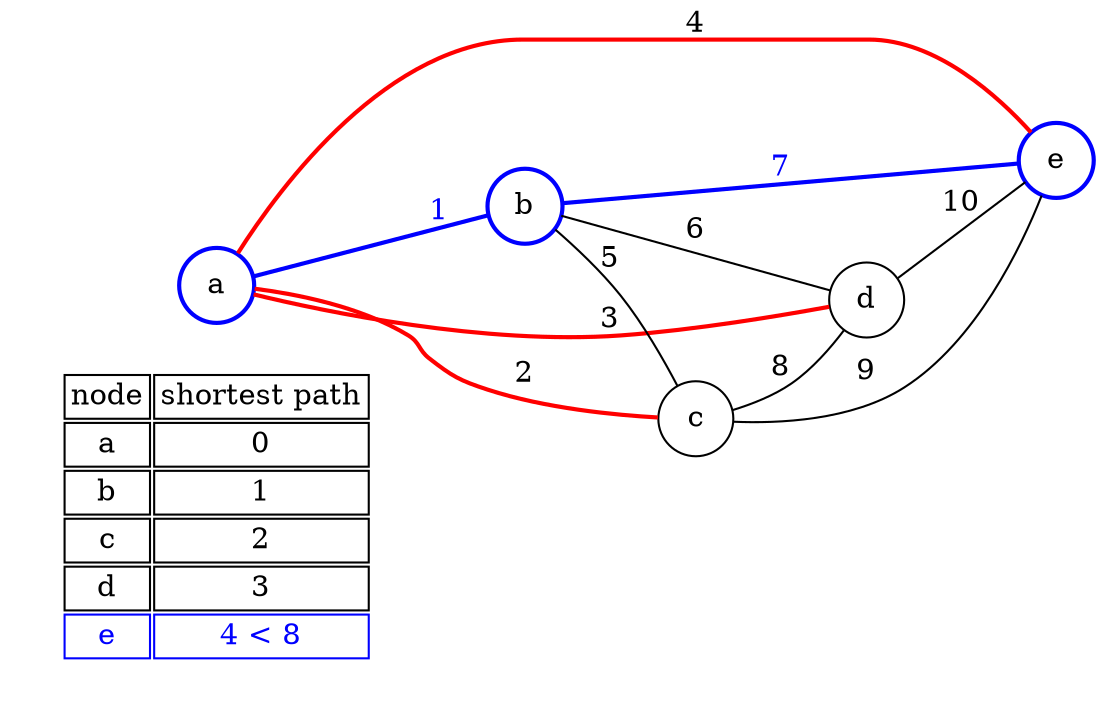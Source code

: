 graph G {scale=3; rankdir=LR;  node [shape=plaintext]
  subgraph cluster_01 { 
    color = "white"
    key [label=<<table border="1" color="white">
      <tr><td align="center" port="tree" color="black">node</td><td align="center" port="tree" color="black">shortest path</td></tr>
      <tr><td align="center" port="tree" color="black">a</td><td align="center" port="tree" color="black">0</td></tr>
      <tr><td align="center" port="tree" color="black">b</td><td align="center" port="tree" color="black">1</td></tr>
      <tr><td align="center" port="tree" color="black">c</td><td align="center" port="tree" color="black">2</td></tr>
      <tr><td align="center" port="tree" color="black">d</td><td align="center" port="tree" color="black">3</td></tr>
      <tr><td align="center" port="tree" color="blue"><font color="blue">e</font></td><td align="center" port="tree" color="blue"><font color="blue">4 &lt; 8</font></td></tr>
      </table>>]
    key:tree:e key:tree:w [shape = "none" color="red"]
    key:back:e key:back:w [shape = "none" color="blue"]}
  a [shape="circle", label="a", color=blue, style=bold];
  b [shape="circle", label="b", color=blue, style=bold];
  c [shape="circle", label="c"];
  d [shape="circle", label="d"];
  e [shape="circle", label="e", color=blue, style=bold];

a -- b [label="1", color=blue, style=bold, fontcolor=blue]; 
a -- c [label="2", color=red, style=bold];
a -- d [label="3", color=red, style=bold];
a -- e [label="4", color=red, style=bold];
b -- c [label="5"];
b -- d [label="6"];
b -- e [label="7", color=blue, style=bold, fontcolor=blue];
c -- d [label="8"];
c -- e [label="9"];
d -- e [label="10"];
}

